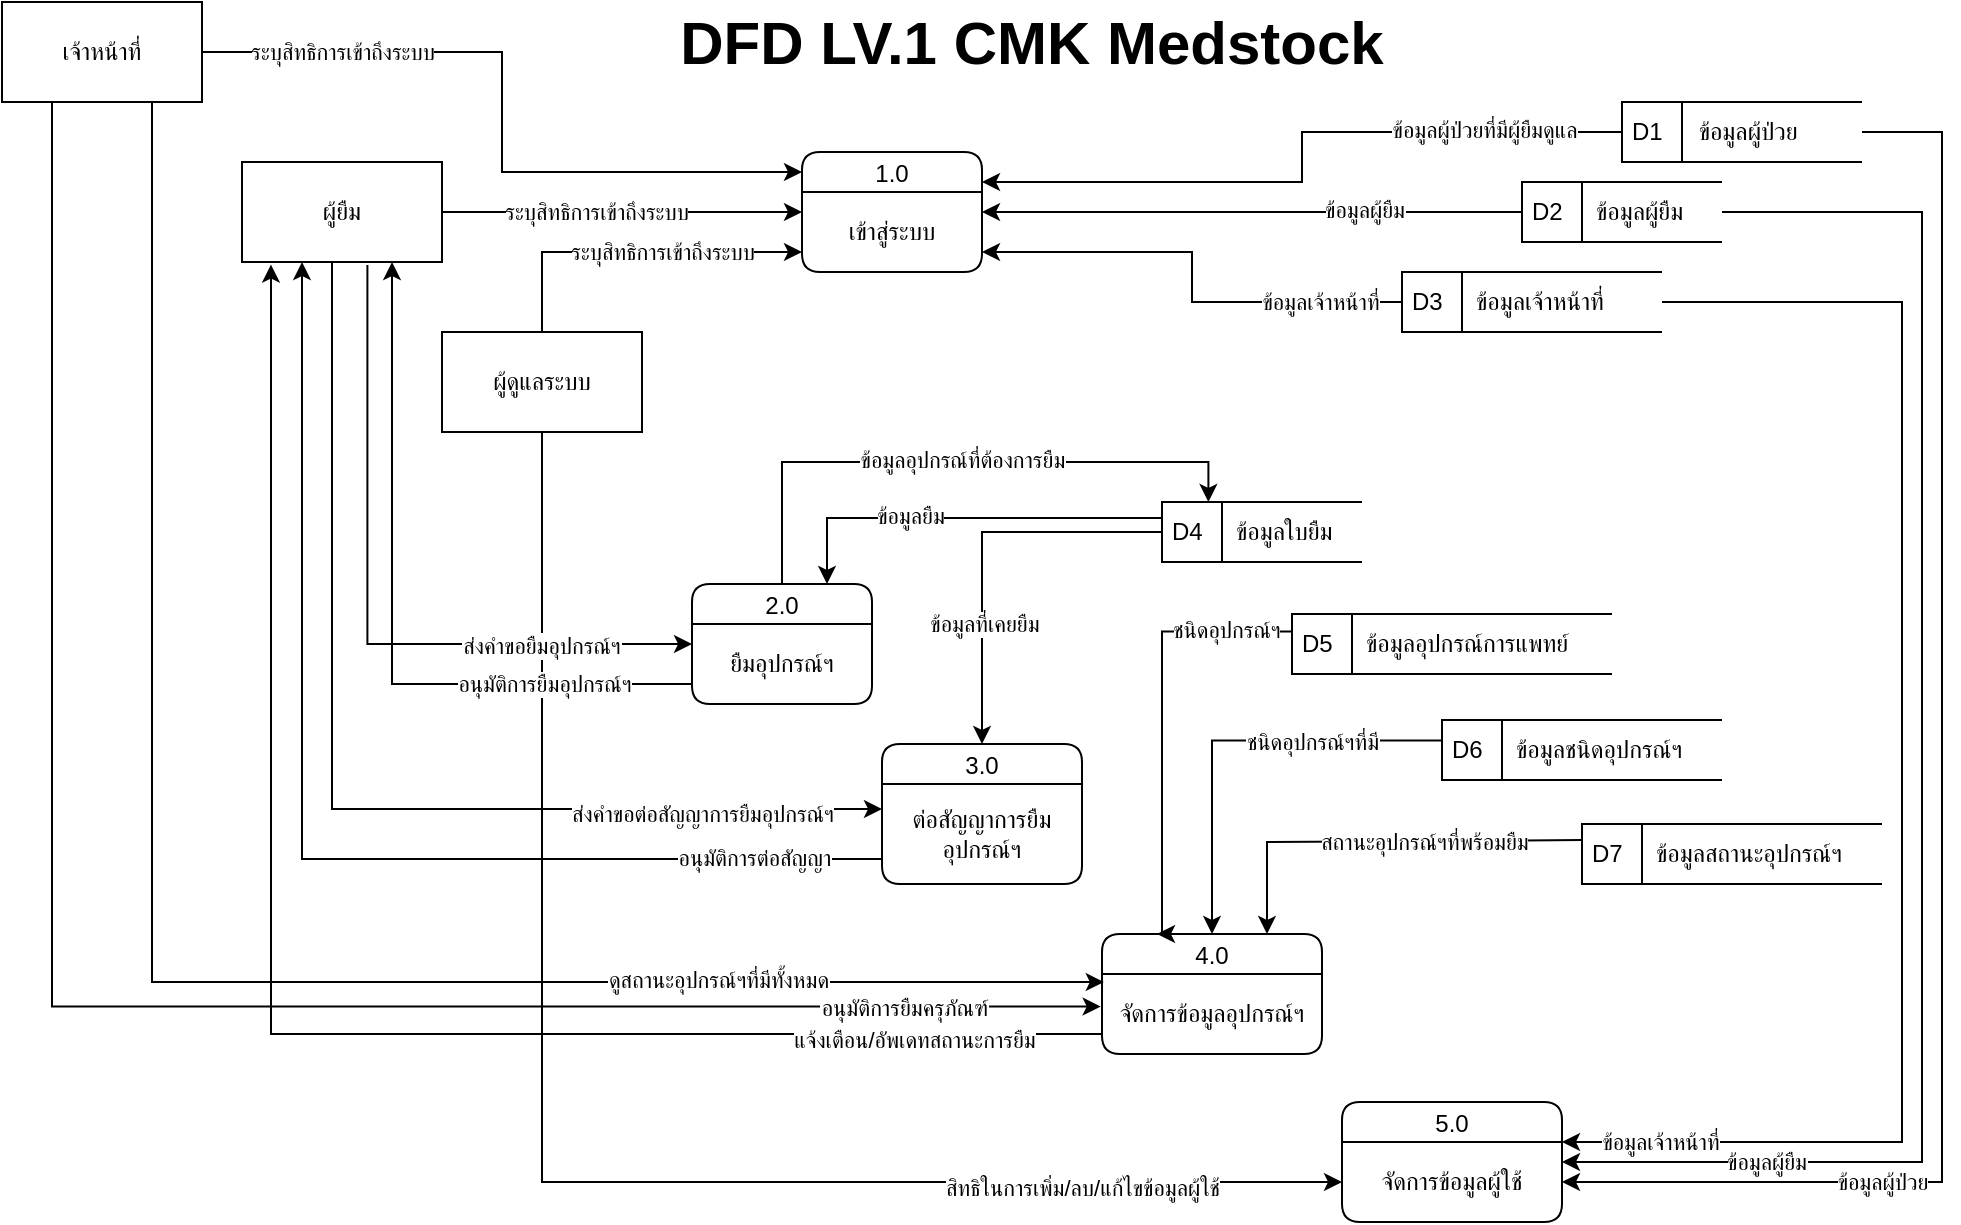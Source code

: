 <mxfile version="24.7.5">
  <diagram name="Page-1" id="hYf0ao1ysZD-FOErk_Ny">
    <mxGraphModel dx="1433" dy="810" grid="1" gridSize="10" guides="1" tooltips="1" connect="1" arrows="1" fold="1" page="1" pageScale="1" pageWidth="1169" pageHeight="827" background="none" math="0" shadow="0">
      <root>
        <mxCell id="0" />
        <mxCell id="1" parent="0" />
        <mxCell id="d85sO65Z4WPVLd-d7ofi-1" value="1.0" style="swimlane;fontStyle=0;childLayout=stackLayout;horizontal=1;startSize=20;fillColor=#ffffff;horizontalStack=0;resizeParent=1;resizeParentMax=0;resizeLast=0;collapsible=0;marginBottom=0;swimlaneFillColor=#ffffff;rounded=1;" parent="1" vertex="1">
          <mxGeometry x="510" y="115" width="90" height="60" as="geometry" />
        </mxCell>
        <mxCell id="d85sO65Z4WPVLd-d7ofi-7" value="เข้าสู่ระบบ" style="text;html=1;align=center;verticalAlign=middle;whiteSpace=wrap;rounded=0;" parent="d85sO65Z4WPVLd-d7ofi-1" vertex="1">
          <mxGeometry y="20" width="90" height="40" as="geometry" />
        </mxCell>
        <mxCell id="d85sO65Z4WPVLd-d7ofi-2" value="2.0" style="swimlane;fontStyle=0;childLayout=stackLayout;horizontal=1;startSize=20;fillColor=#ffffff;horizontalStack=0;resizeParent=1;resizeParentMax=0;resizeLast=0;collapsible=0;marginBottom=0;swimlaneFillColor=#ffffff;rounded=1;" parent="1" vertex="1">
          <mxGeometry x="455" y="331" width="90" height="60" as="geometry" />
        </mxCell>
        <mxCell id="d85sO65Z4WPVLd-d7ofi-8" value="ยืมอุปกรณ์ฯ" style="text;html=1;align=center;verticalAlign=middle;whiteSpace=wrap;rounded=0;" parent="d85sO65Z4WPVLd-d7ofi-2" vertex="1">
          <mxGeometry y="20" width="90" height="40" as="geometry" />
        </mxCell>
        <mxCell id="d85sO65Z4WPVLd-d7ofi-3" value="3.0" style="swimlane;fontStyle=0;childLayout=stackLayout;horizontal=1;startSize=20;fillColor=#ffffff;horizontalStack=0;resizeParent=1;resizeParentMax=0;resizeLast=0;collapsible=0;marginBottom=0;swimlaneFillColor=#ffffff;rounded=1;" parent="1" vertex="1">
          <mxGeometry x="550" y="411" width="100" height="70" as="geometry" />
        </mxCell>
        <mxCell id="d85sO65Z4WPVLd-d7ofi-9" value="ต่อสัญญาการยืม&lt;br&gt;อุปกรณ์ฯ" style="text;html=1;align=center;verticalAlign=middle;whiteSpace=wrap;rounded=0;" parent="d85sO65Z4WPVLd-d7ofi-3" vertex="1">
          <mxGeometry y="20" width="100" height="50" as="geometry" />
        </mxCell>
        <mxCell id="d85sO65Z4WPVLd-d7ofi-4" value="4.0" style="swimlane;fontStyle=0;childLayout=stackLayout;horizontal=1;startSize=20;fillColor=#ffffff;horizontalStack=0;resizeParent=1;resizeParentMax=0;resizeLast=0;collapsible=0;marginBottom=0;swimlaneFillColor=#ffffff;rounded=1;" parent="1" vertex="1">
          <mxGeometry x="660" y="506" width="110" height="60" as="geometry" />
        </mxCell>
        <mxCell id="d85sO65Z4WPVLd-d7ofi-10" value="จัดการข้อมูลอุปกรณ์ฯ" style="text;html=1;align=center;verticalAlign=middle;whiteSpace=wrap;rounded=0;" parent="d85sO65Z4WPVLd-d7ofi-4" vertex="1">
          <mxGeometry y="20" width="110" height="40" as="geometry" />
        </mxCell>
        <mxCell id="d85sO65Z4WPVLd-d7ofi-5" value="5.0" style="swimlane;fontStyle=0;childLayout=stackLayout;horizontal=1;startSize=20;fillColor=#ffffff;horizontalStack=0;resizeParent=1;resizeParentMax=0;resizeLast=0;collapsible=0;marginBottom=0;swimlaneFillColor=#ffffff;rounded=1;" parent="1" vertex="1">
          <mxGeometry x="780" y="590" width="110" height="60" as="geometry" />
        </mxCell>
        <mxCell id="d85sO65Z4WPVLd-d7ofi-11" value="จัดการข้อมูลผู้ใช้" style="text;html=1;align=center;verticalAlign=middle;whiteSpace=wrap;rounded=0;" parent="d85sO65Z4WPVLd-d7ofi-5" vertex="1">
          <mxGeometry y="20" width="110" height="40" as="geometry" />
        </mxCell>
        <mxCell id="d85sO65Z4WPVLd-d7ofi-58" style="edgeStyle=orthogonalEdgeStyle;rounded=0;orthogonalLoop=1;jettySize=auto;html=1;exitX=0.5;exitY=0;exitDx=0;exitDy=0;entryX=0;entryY=0.75;entryDx=0;entryDy=0;" parent="1" source="d85sO65Z4WPVLd-d7ofi-14" target="d85sO65Z4WPVLd-d7ofi-7" edge="1">
          <mxGeometry relative="1" as="geometry" />
        </mxCell>
        <mxCell id="d85sO65Z4WPVLd-d7ofi-154" value="ระบุสิทธิการเข้าถึงระบบ" style="edgeLabel;html=1;align=center;verticalAlign=middle;resizable=0;points=[];" parent="d85sO65Z4WPVLd-d7ofi-58" vertex="1" connectable="0">
          <mxGeometry x="-0.134" y="-2" relative="1" as="geometry">
            <mxPoint x="26" y="-2" as="offset" />
          </mxGeometry>
        </mxCell>
        <mxCell id="d85sO65Z4WPVLd-d7ofi-69" style="edgeStyle=orthogonalEdgeStyle;rounded=0;orthogonalLoop=1;jettySize=auto;html=1;exitX=0.5;exitY=1;exitDx=0;exitDy=0;entryX=0;entryY=0.5;entryDx=0;entryDy=0;" parent="1" source="d85sO65Z4WPVLd-d7ofi-14" target="d85sO65Z4WPVLd-d7ofi-11" edge="1">
          <mxGeometry relative="1" as="geometry" />
        </mxCell>
        <mxCell id="d85sO65Z4WPVLd-d7ofi-139" value="สิทธิในการเพิ่ม/ลบ/แก้ไขข้อมูลผู้ใช้" style="edgeLabel;html=1;align=center;verticalAlign=middle;resizable=0;points=[];" parent="d85sO65Z4WPVLd-d7ofi-69" vertex="1" connectable="0">
          <mxGeometry x="0.663" y="-3" relative="1" as="geometry">
            <mxPoint as="offset" />
          </mxGeometry>
        </mxCell>
        <mxCell id="d85sO65Z4WPVLd-d7ofi-14" value="ผู้ดูแลระบบ" style="html=1;dashed=0;whiteSpace=wrap;" parent="1" vertex="1">
          <mxGeometry x="330" y="205" width="100" height="50" as="geometry" />
        </mxCell>
        <mxCell id="d85sO65Z4WPVLd-d7ofi-52" style="edgeStyle=orthogonalEdgeStyle;rounded=0;orthogonalLoop=1;jettySize=auto;html=1;exitX=1;exitY=0.5;exitDx=0;exitDy=0;entryX=0;entryY=0.25;entryDx=0;entryDy=0;" parent="1" source="d85sO65Z4WPVLd-d7ofi-15" target="d85sO65Z4WPVLd-d7ofi-7" edge="1">
          <mxGeometry relative="1" as="geometry" />
        </mxCell>
        <mxCell id="d85sO65Z4WPVLd-d7ofi-153" value="ระบุสิทธิการเข้าถึงระบบ" style="edgeLabel;html=1;align=center;verticalAlign=middle;resizable=0;points=[];" parent="d85sO65Z4WPVLd-d7ofi-52" vertex="1" connectable="0">
          <mxGeometry x="-0.151" relative="1" as="geometry">
            <mxPoint as="offset" />
          </mxGeometry>
        </mxCell>
        <mxCell id="d85sO65Z4WPVLd-d7ofi-61" style="edgeStyle=orthogonalEdgeStyle;rounded=0;orthogonalLoop=1;jettySize=auto;html=1;exitX=0.627;exitY=1.031;exitDx=0;exitDy=0;entryX=0;entryY=0.25;entryDx=0;entryDy=0;exitPerimeter=0;" parent="1" source="d85sO65Z4WPVLd-d7ofi-15" target="d85sO65Z4WPVLd-d7ofi-8" edge="1">
          <mxGeometry relative="1" as="geometry">
            <Array as="points">
              <mxPoint x="293" y="361" />
            </Array>
          </mxGeometry>
        </mxCell>
        <mxCell id="d85sO65Z4WPVLd-d7ofi-122" value="ส่งคำขอยืมอุปกรณ์ฯ" style="edgeLabel;align=center;verticalAlign=middle;resizable=0;points=[];rotation=0;" parent="d85sO65Z4WPVLd-d7ofi-61" vertex="1" connectable="0">
          <mxGeometry x="0.306" relative="1" as="geometry">
            <mxPoint x="47" as="offset" />
          </mxGeometry>
        </mxCell>
        <mxCell id="d85sO65Z4WPVLd-d7ofi-64" style="edgeStyle=orthogonalEdgeStyle;rounded=0;orthogonalLoop=1;jettySize=auto;html=1;exitX=0.25;exitY=1;exitDx=0;exitDy=0;entryX=0;entryY=0.25;entryDx=0;entryDy=0;" parent="1" target="d85sO65Z4WPVLd-d7ofi-9" edge="1">
          <mxGeometry relative="1" as="geometry">
            <mxPoint x="270" y="170" as="sourcePoint" />
            <mxPoint x="565" y="443.5" as="targetPoint" />
            <Array as="points">
              <mxPoint x="275" y="170" />
              <mxPoint x="275" y="444" />
            </Array>
          </mxGeometry>
        </mxCell>
        <mxCell id="d85sO65Z4WPVLd-d7ofi-120" value="ส่งคำขอต่อสัญญาการยืมอุปกรณ์ฯ" style="edgeLabel;html=1;align=center;verticalAlign=middle;resizable=0;points=[];" parent="d85sO65Z4WPVLd-d7ofi-64" vertex="1" connectable="0">
          <mxGeometry x="0.736" y="-2" relative="1" as="geometry">
            <mxPoint x="-17" as="offset" />
          </mxGeometry>
        </mxCell>
        <mxCell id="d85sO65Z4WPVLd-d7ofi-15" value="ผู้ยืม" style="html=1;dashed=0;whiteSpace=wrap;" parent="1" vertex="1">
          <mxGeometry x="230" y="120" width="100" height="50" as="geometry" />
        </mxCell>
        <mxCell id="d85sO65Z4WPVLd-d7ofi-100" style="edgeStyle=orthogonalEdgeStyle;rounded=0;orthogonalLoop=1;jettySize=auto;html=1;exitX=0.25;exitY=1;exitDx=0;exitDy=0;entryX=-0.006;entryY=0.407;entryDx=0;entryDy=0;entryPerimeter=0;" parent="1" source="d85sO65Z4WPVLd-d7ofi-17" target="d85sO65Z4WPVLd-d7ofi-10" edge="1">
          <mxGeometry relative="1" as="geometry">
            <mxPoint x="769" y="610" as="targetPoint" />
          </mxGeometry>
        </mxCell>
        <mxCell id="d85sO65Z4WPVLd-d7ofi-133" value="อนุมัติการยืมครุภัณฑ์" style="edgeLabel;align=center;verticalAlign=middle;resizable=0;points=[];" parent="d85sO65Z4WPVLd-d7ofi-100" vertex="1" connectable="0">
          <mxGeometry x="0.799" relative="1" as="geometry">
            <mxPoint as="offset" />
          </mxGeometry>
        </mxCell>
        <mxCell id="d85sO65Z4WPVLd-d7ofi-101" style="edgeStyle=orthogonalEdgeStyle;rounded=0;orthogonalLoop=1;jettySize=auto;html=1;exitX=0.75;exitY=1;exitDx=0;exitDy=0;entryX=0.008;entryY=0.106;entryDx=0;entryDy=0;entryPerimeter=0;" parent="1" source="d85sO65Z4WPVLd-d7ofi-17" target="d85sO65Z4WPVLd-d7ofi-10" edge="1">
          <mxGeometry relative="1" as="geometry">
            <Array as="points">
              <mxPoint x="185" y="530" />
              <mxPoint x="661" y="530" />
            </Array>
          </mxGeometry>
        </mxCell>
        <mxCell id="d85sO65Z4WPVLd-d7ofi-156" value="ดูสถานะอุปกรณ์ฯที่มีทั้งหมด" style="edgeLabel;html=1;align=center;verticalAlign=middle;resizable=0;points=[];" parent="d85sO65Z4WPVLd-d7ofi-101" vertex="1" connectable="0">
          <mxGeometry x="0.577" y="-3" relative="1" as="geometry">
            <mxPoint y="-4" as="offset" />
          </mxGeometry>
        </mxCell>
        <mxCell id="d85sO65Z4WPVLd-d7ofi-17" value="เจ้าหน้าที่" style="html=1;dashed=0;whiteSpace=wrap;" parent="1" vertex="1">
          <mxGeometry x="110" y="40" width="100" height="50" as="geometry" />
        </mxCell>
        <mxCell id="d85sO65Z4WPVLd-d7ofi-55" style="edgeStyle=orthogonalEdgeStyle;rounded=0;orthogonalLoop=1;jettySize=auto;html=1;exitX=0;exitY=0.5;exitDx=0;exitDy=0;entryX=1;entryY=0.25;entryDx=0;entryDy=0;" parent="1" source="d85sO65Z4WPVLd-d7ofi-18" target="d85sO65Z4WPVLd-d7ofi-1" edge="1">
          <mxGeometry relative="1" as="geometry" />
        </mxCell>
        <mxCell id="d85sO65Z4WPVLd-d7ofi-157" value="ข้อมูลผู้ป่วยที่มีผู้ยืมดูแล" style="edgeLabel;html=1;align=center;verticalAlign=middle;resizable=0;points=[];" parent="d85sO65Z4WPVLd-d7ofi-55" vertex="1" connectable="0">
          <mxGeometry x="-0.64" y="-3" relative="1" as="geometry">
            <mxPoint x="-7" y="2" as="offset" />
          </mxGeometry>
        </mxCell>
        <mxCell id="d85sO65Z4WPVLd-d7ofi-83" style="edgeStyle=orthogonalEdgeStyle;rounded=0;orthogonalLoop=1;jettySize=auto;html=1;exitX=1;exitY=0.5;exitDx=0;exitDy=0;entryX=1;entryY=0.5;entryDx=0;entryDy=0;" parent="1" source="d85sO65Z4WPVLd-d7ofi-18" target="d85sO65Z4WPVLd-d7ofi-11" edge="1">
          <mxGeometry relative="1" as="geometry">
            <Array as="points">
              <mxPoint x="1080" y="105" />
              <mxPoint x="1080" y="630" />
            </Array>
          </mxGeometry>
        </mxCell>
        <mxCell id="d85sO65Z4WPVLd-d7ofi-138" value="ข้อมูลผู้ป่วย" style="edgeLabel;html=1;align=center;verticalAlign=middle;resizable=0;points=[];" parent="d85sO65Z4WPVLd-d7ofi-83" vertex="1" connectable="0">
          <mxGeometry x="0.593" y="-1" relative="1" as="geometry">
            <mxPoint x="6" y="1" as="offset" />
          </mxGeometry>
        </mxCell>
        <mxCell id="d85sO65Z4WPVLd-d7ofi-18" value="D1&lt;span style=&quot;white-space: pre;&quot;&gt;&#x9;&lt;/span&gt;&amp;nbsp; ข้อมูลผู้ป่วย" style="html=1;dashed=0;whiteSpace=wrap;shape=mxgraph.dfd.dataStoreID;align=left;spacingLeft=3;points=[[0,0],[0.5,0],[1,0],[0,0.5],[1,0.5],[0,1],[0.5,1],[1,1]];strokeColor=default;shadow=0;verticalAlign=middle;fontFamily=Helvetica;fontSize=12;fontColor=default;fillColor=default;" parent="1" vertex="1">
          <mxGeometry x="920" y="90" width="120" height="30" as="geometry" />
        </mxCell>
        <mxCell id="d85sO65Z4WPVLd-d7ofi-66" style="edgeStyle=orthogonalEdgeStyle;rounded=0;orthogonalLoop=1;jettySize=auto;html=1;exitX=0;exitY=0.291;exitDx=0;exitDy=0;entryX=0.25;entryY=0;entryDx=0;entryDy=0;exitPerimeter=0;" parent="1" source="d85sO65Z4WPVLd-d7ofi-27" target="d85sO65Z4WPVLd-d7ofi-4" edge="1">
          <mxGeometry relative="1" as="geometry">
            <Array as="points">
              <mxPoint x="690" y="355" />
              <mxPoint x="690" y="506" />
            </Array>
          </mxGeometry>
        </mxCell>
        <mxCell id="d85sO65Z4WPVLd-d7ofi-155" value="ชนิดอุปกรณ์ฯ" style="edgeLabel;html=1;align=center;verticalAlign=middle;resizable=0;points=[];" parent="d85sO65Z4WPVLd-d7ofi-66" vertex="1" connectable="0">
          <mxGeometry x="-0.64" y="-1" relative="1" as="geometry">
            <mxPoint x="6" as="offset" />
          </mxGeometry>
        </mxCell>
        <mxCell id="d85sO65Z4WPVLd-d7ofi-27" value="D5&amp;nbsp; &amp;nbsp; &amp;nbsp;ข้อมูลอุปกรณ์การแพทย์" style="html=1;dashed=0;whiteSpace=wrap;shape=mxgraph.dfd.dataStoreID;align=left;spacingLeft=3;points=[[0,0],[0.5,0],[1,0],[0,0.5],[1,0.5],[0,1],[0.5,1],[1,1]];strokeColor=default;" parent="1" vertex="1">
          <mxGeometry x="755" y="346" width="160" height="30" as="geometry" />
        </mxCell>
        <mxCell id="d85sO65Z4WPVLd-d7ofi-56" style="edgeStyle=orthogonalEdgeStyle;rounded=0;orthogonalLoop=1;jettySize=auto;html=1;entryX=1;entryY=0.25;entryDx=0;entryDy=0;" parent="1" source="d85sO65Z4WPVLd-d7ofi-30" target="d85sO65Z4WPVLd-d7ofi-7" edge="1">
          <mxGeometry relative="1" as="geometry" />
        </mxCell>
        <mxCell id="d85sO65Z4WPVLd-d7ofi-158" value="ข้อมูลผู้ยืม" style="edgeLabel;html=1;align=center;verticalAlign=middle;resizable=0;points=[];" parent="d85sO65Z4WPVLd-d7ofi-56" vertex="1" connectable="0">
          <mxGeometry x="-0.411" y="-1" relative="1" as="geometry">
            <mxPoint as="offset" />
          </mxGeometry>
        </mxCell>
        <mxCell id="d85sO65Z4WPVLd-d7ofi-78" style="edgeStyle=orthogonalEdgeStyle;rounded=0;orthogonalLoop=1;jettySize=auto;html=1;exitX=1;exitY=0.5;exitDx=0;exitDy=0;entryX=1;entryY=0.25;entryDx=0;entryDy=0;" parent="1" source="d85sO65Z4WPVLd-d7ofi-30" target="d85sO65Z4WPVLd-d7ofi-11" edge="1">
          <mxGeometry relative="1" as="geometry">
            <Array as="points">
              <mxPoint x="1070" y="145" />
              <mxPoint x="1070" y="620" />
            </Array>
          </mxGeometry>
        </mxCell>
        <mxCell id="d85sO65Z4WPVLd-d7ofi-137" value="ข้อมูลผู้ยืม" style="edgeLabel;html=1;align=center;verticalAlign=middle;resizable=0;points=[];" parent="d85sO65Z4WPVLd-d7ofi-78" vertex="1" connectable="0">
          <mxGeometry x="0.667" y="-1" relative="1" as="geometry">
            <mxPoint x="-24" y="1" as="offset" />
          </mxGeometry>
        </mxCell>
        <mxCell id="d85sO65Z4WPVLd-d7ofi-30" value="D2&amp;nbsp; &amp;nbsp; &amp;nbsp;ข้อมูลผู้ยืม" style="html=1;dashed=0;whiteSpace=wrap;shape=mxgraph.dfd.dataStoreID;align=left;spacingLeft=3;points=[[0,0],[0.5,0],[1,0],[0,0.5],[1,0.5],[0,1],[0.5,1],[1,1]];" parent="1" vertex="1">
          <mxGeometry x="870" y="130" width="100" height="30" as="geometry" />
        </mxCell>
        <mxCell id="d85sO65Z4WPVLd-d7ofi-57" style="edgeStyle=orthogonalEdgeStyle;rounded=0;orthogonalLoop=1;jettySize=auto;html=1;exitX=0;exitY=0.5;exitDx=0;exitDy=0;entryX=1;entryY=0.75;entryDx=0;entryDy=0;" parent="1" source="d85sO65Z4WPVLd-d7ofi-31" target="d85sO65Z4WPVLd-d7ofi-7" edge="1">
          <mxGeometry relative="1" as="geometry" />
        </mxCell>
        <mxCell id="d85sO65Z4WPVLd-d7ofi-159" value="ข้อมูลเจ้าหน้าที่" style="edgeLabel;html=1;align=center;verticalAlign=middle;resizable=0;points=[];" parent="d85sO65Z4WPVLd-d7ofi-57" vertex="1" connectable="0">
          <mxGeometry x="-0.647" relative="1" as="geometry">
            <mxPoint as="offset" />
          </mxGeometry>
        </mxCell>
        <mxCell id="d85sO65Z4WPVLd-d7ofi-82" style="edgeStyle=orthogonalEdgeStyle;rounded=0;orthogonalLoop=1;jettySize=auto;html=1;exitX=1;exitY=0.5;exitDx=0;exitDy=0;entryX=1;entryY=0;entryDx=0;entryDy=0;" parent="1" source="d85sO65Z4WPVLd-d7ofi-31" target="d85sO65Z4WPVLd-d7ofi-11" edge="1">
          <mxGeometry relative="1" as="geometry">
            <Array as="points">
              <mxPoint x="1060" y="190" />
              <mxPoint x="1060" y="610" />
            </Array>
          </mxGeometry>
        </mxCell>
        <mxCell id="d85sO65Z4WPVLd-d7ofi-136" value="ข้อมูลเจ้าหน้าที่" style="edgeLabel;html=1;align=center;verticalAlign=middle;resizable=0;points=[];" parent="d85sO65Z4WPVLd-d7ofi-82" vertex="1" connectable="0">
          <mxGeometry x="0.835" y="2" relative="1" as="geometry">
            <mxPoint x="-10" y="-2" as="offset" />
          </mxGeometry>
        </mxCell>
        <mxCell id="d85sO65Z4WPVLd-d7ofi-31" value="D3&amp;nbsp; &amp;nbsp; &amp;nbsp;ข้อมูลเจ้าหน้าที่" style="html=1;dashed=0;whiteSpace=wrap;shape=mxgraph.dfd.dataStoreID;align=left;spacingLeft=3;points=[[0,0],[0.5,0],[1,0],[0,0.5],[1,0.5],[0,1],[0.5,1],[1,1]];" parent="1" vertex="1">
          <mxGeometry x="810" y="175" width="130" height="30" as="geometry" />
        </mxCell>
        <mxCell id="d85sO65Z4WPVLd-d7ofi-73" style="edgeStyle=orthogonalEdgeStyle;rounded=0;orthogonalLoop=1;jettySize=auto;html=1;exitX=0;exitY=0.5;exitDx=0;exitDy=0;entryX=0.5;entryY=0;entryDx=0;entryDy=0;" parent="1" source="d85sO65Z4WPVLd-d7ofi-32" target="d85sO65Z4WPVLd-d7ofi-3" edge="1">
          <mxGeometry relative="1" as="geometry">
            <Array as="points">
              <mxPoint x="600" y="305" />
            </Array>
          </mxGeometry>
        </mxCell>
        <mxCell id="d85sO65Z4WPVLd-d7ofi-147" value="ข้อมูลที่เคยยืม" style="edgeLabel;html=1;align=center;verticalAlign=middle;resizable=0;points=[];" parent="d85sO65Z4WPVLd-d7ofi-73" vertex="1" connectable="0">
          <mxGeometry x="-0.535" relative="1" as="geometry">
            <mxPoint x="-44" y="46" as="offset" />
          </mxGeometry>
        </mxCell>
        <mxCell id="d85sO65Z4WPVLd-d7ofi-144" style="edgeStyle=orthogonalEdgeStyle;rounded=0;orthogonalLoop=1;jettySize=auto;html=1;exitX=0.001;exitY=0.266;exitDx=0;exitDy=0;entryX=0.75;entryY=0;entryDx=0;entryDy=0;exitPerimeter=0;" parent="1" source="d85sO65Z4WPVLd-d7ofi-32" target="d85sO65Z4WPVLd-d7ofi-2" edge="1">
          <mxGeometry relative="1" as="geometry">
            <Array as="points">
              <mxPoint x="523" y="298" />
            </Array>
          </mxGeometry>
        </mxCell>
        <mxCell id="d85sO65Z4WPVLd-d7ofi-145" value="ข้อมูลยืม" style="edgeLabel;html=1;align=center;verticalAlign=middle;resizable=0;points=[];" parent="d85sO65Z4WPVLd-d7ofi-144" vertex="1" connectable="0">
          <mxGeometry x="0.261" y="-1" relative="1" as="geometry">
            <mxPoint as="offset" />
          </mxGeometry>
        </mxCell>
        <mxCell id="d85sO65Z4WPVLd-d7ofi-32" value="D4&amp;nbsp; &amp;nbsp; &amp;nbsp;ข้อมูลใบยืม" style="html=1;dashed=0;whiteSpace=wrap;shape=mxgraph.dfd.dataStoreID;align=left;spacingLeft=3;points=[[0,0],[0.5,0],[1,0],[0,0.5],[1,0.5],[0,1],[0.5,1],[1,1]];" parent="1" vertex="1">
          <mxGeometry x="690" y="290" width="100" height="30" as="geometry" />
        </mxCell>
        <mxCell id="d85sO65Z4WPVLd-d7ofi-67" style="edgeStyle=orthogonalEdgeStyle;rounded=0;orthogonalLoop=1;jettySize=auto;html=1;exitX=0;exitY=0.342;exitDx=0;exitDy=0;exitPerimeter=0;" parent="1" source="d85sO65Z4WPVLd-d7ofi-33" target="d85sO65Z4WPVLd-d7ofi-4" edge="1">
          <mxGeometry relative="1" as="geometry">
            <Array as="points">
              <mxPoint x="715" y="409" />
            </Array>
          </mxGeometry>
        </mxCell>
        <mxCell id="d85sO65Z4WPVLd-d7ofi-149" value="ชนิดอุปกรณ์ฯที่มี" style="edgeLabel;html=1;align=center;verticalAlign=middle;resizable=0;points=[];" parent="d85sO65Z4WPVLd-d7ofi-67" vertex="1" connectable="0">
          <mxGeometry x="-0.271" relative="1" as="geometry">
            <mxPoint x="12" as="offset" />
          </mxGeometry>
        </mxCell>
        <mxCell id="d85sO65Z4WPVLd-d7ofi-33" value="D6&amp;nbsp; &amp;nbsp; &amp;nbsp;ข้อมูลชนิดอุปกรณ์ฯ" style="html=1;dashed=0;whiteSpace=wrap;shape=mxgraph.dfd.dataStoreID;align=left;spacingLeft=3;points=[[0,0],[0.5,0],[1,0],[0,0.5],[1,0.5],[0,1],[0.5,1],[1,1]];" parent="1" vertex="1">
          <mxGeometry x="830" y="399" width="140" height="30" as="geometry" />
        </mxCell>
        <mxCell id="d85sO65Z4WPVLd-d7ofi-68" style="edgeStyle=orthogonalEdgeStyle;rounded=0;orthogonalLoop=1;jettySize=auto;html=1;exitX=0;exitY=0.268;exitDx=0;exitDy=0;entryX=0.75;entryY=0;entryDx=0;entryDy=0;exitPerimeter=0;" parent="1" source="d85sO65Z4WPVLd-d7ofi-34" target="d85sO65Z4WPVLd-d7ofi-4" edge="1">
          <mxGeometry relative="1" as="geometry">
            <Array as="points">
              <mxPoint x="743" y="460" />
            </Array>
          </mxGeometry>
        </mxCell>
        <mxCell id="d85sO65Z4WPVLd-d7ofi-148" value="สถานะอุปกรณ์ฯที่พร้อมยืม" style="edgeLabel;html=1;align=center;verticalAlign=middle;resizable=0;points=[];" parent="d85sO65Z4WPVLd-d7ofi-68" vertex="1" connectable="0">
          <mxGeometry x="0.096" y="2" relative="1" as="geometry">
            <mxPoint x="32" y="-2" as="offset" />
          </mxGeometry>
        </mxCell>
        <mxCell id="d85sO65Z4WPVLd-d7ofi-34" value="D7&amp;nbsp; &amp;nbsp; &amp;nbsp;ข้อมูลสถานะอุปกรณ์ฯ" style="html=1;dashed=0;whiteSpace=wrap;shape=mxgraph.dfd.dataStoreID;align=left;spacingLeft=3;points=[[0,0],[0.5,0],[1,0],[0,0.5],[1,0.5],[0,1],[0.5,1],[1,1]];" parent="1" vertex="1">
          <mxGeometry x="900" y="451" width="150" height="30" as="geometry" />
        </mxCell>
        <mxCell id="d85sO65Z4WPVLd-d7ofi-46" style="edgeStyle=orthogonalEdgeStyle;rounded=0;orthogonalLoop=1;jettySize=auto;html=1;exitX=1;exitY=0.5;exitDx=0;exitDy=0;entryX=0;entryY=0.167;entryDx=0;entryDy=0;entryPerimeter=0;" parent="1" source="d85sO65Z4WPVLd-d7ofi-17" target="d85sO65Z4WPVLd-d7ofi-1" edge="1">
          <mxGeometry relative="1" as="geometry" />
        </mxCell>
        <mxCell id="d85sO65Z4WPVLd-d7ofi-152" value="ระบุสิทธิการเข้าถึงระบบ" style="edgeLabel;html=1;align=center;verticalAlign=middle;resizable=0;points=[];" parent="d85sO65Z4WPVLd-d7ofi-46" vertex="1" connectable="0">
          <mxGeometry x="0.52" y="-2" relative="1" as="geometry">
            <mxPoint x="-144" y="-62" as="offset" />
          </mxGeometry>
        </mxCell>
        <mxCell id="d85sO65Z4WPVLd-d7ofi-63" value="&lt;b&gt;&lt;font style=&quot;font-size: 30px;&quot;&gt;DFD LV.1 CMK Medstock&lt;/font&gt;&lt;/b&gt;" style="text;html=1;align=center;verticalAlign=middle;whiteSpace=wrap;rounded=0;" parent="1" vertex="1">
          <mxGeometry x="420" y="40" width="410" height="40" as="geometry" />
        </mxCell>
        <mxCell id="d85sO65Z4WPVLd-d7ofi-85" style="edgeStyle=orthogonalEdgeStyle;rounded=0;orthogonalLoop=1;jettySize=auto;html=1;exitX=0;exitY=0.75;exitDx=0;exitDy=0;entryX=0.75;entryY=1;entryDx=0;entryDy=0;" parent="1" source="d85sO65Z4WPVLd-d7ofi-8" target="d85sO65Z4WPVLd-d7ofi-15" edge="1">
          <mxGeometry relative="1" as="geometry" />
        </mxCell>
        <mxCell id="d85sO65Z4WPVLd-d7ofi-123" value="อนุมัติการยืมอุปกรณ์ฯ" style="edgeLabel;html=1;align=center;verticalAlign=middle;resizable=0;points=[];" parent="d85sO65Z4WPVLd-d7ofi-85" vertex="1" connectable="0">
          <mxGeometry x="-0.453" relative="1" as="geometry">
            <mxPoint x="24" as="offset" />
          </mxGeometry>
        </mxCell>
        <mxCell id="d85sO65Z4WPVLd-d7ofi-86" style="edgeStyle=orthogonalEdgeStyle;rounded=0;orthogonalLoop=1;jettySize=auto;html=1;exitX=0;exitY=0.75;exitDx=0;exitDy=0;" parent="1" source="d85sO65Z4WPVLd-d7ofi-9" edge="1">
          <mxGeometry relative="1" as="geometry">
            <mxPoint x="260" y="170" as="targetPoint" />
            <Array as="points">
              <mxPoint x="260" y="469" />
              <mxPoint x="260" y="171" />
            </Array>
          </mxGeometry>
        </mxCell>
        <mxCell id="d85sO65Z4WPVLd-d7ofi-119" value="อนุมัติการต่อสัญญา" style="edgeLabel;html=1;align=center;verticalAlign=middle;resizable=0;points=[];" parent="d85sO65Z4WPVLd-d7ofi-86" vertex="1" connectable="0">
          <mxGeometry x="-0.781" y="-1" relative="1" as="geometry">
            <mxPoint as="offset" />
          </mxGeometry>
        </mxCell>
        <mxCell id="d85sO65Z4WPVLd-d7ofi-108" style="edgeStyle=orthogonalEdgeStyle;rounded=0;orthogonalLoop=1;jettySize=auto;html=1;exitX=0;exitY=0.75;exitDx=0;exitDy=0;entryX=0.145;entryY=1.026;entryDx=0;entryDy=0;entryPerimeter=0;" parent="1" source="d85sO65Z4WPVLd-d7ofi-10" target="d85sO65Z4WPVLd-d7ofi-15" edge="1">
          <mxGeometry relative="1" as="geometry">
            <mxPoint x="769" y="630" as="sourcePoint" />
          </mxGeometry>
        </mxCell>
        <mxCell id="d85sO65Z4WPVLd-d7ofi-130" value="แจ้งเตือน/อัพเดทสถานะการยืม" style="edgeLabel;html=1;align=center;verticalAlign=middle;resizable=0;points=[];" parent="d85sO65Z4WPVLd-d7ofi-108" vertex="1" connectable="0">
          <mxGeometry x="-0.846" y="3" relative="1" as="geometry">
            <mxPoint x="-33" as="offset" />
          </mxGeometry>
        </mxCell>
        <mxCell id="d85sO65Z4WPVLd-d7ofi-143" style="edgeStyle=orthogonalEdgeStyle;rounded=0;orthogonalLoop=1;jettySize=auto;html=1;exitX=0.5;exitY=0;exitDx=0;exitDy=0;entryX=0.232;entryY=0;entryDx=0;entryDy=0;entryPerimeter=0;" parent="1" source="d85sO65Z4WPVLd-d7ofi-2" target="d85sO65Z4WPVLd-d7ofi-32" edge="1">
          <mxGeometry relative="1" as="geometry" />
        </mxCell>
        <mxCell id="d85sO65Z4WPVLd-d7ofi-146" value="ข้อมูลอุปกรณ์ที่ต้องการยืม" style="edgeLabel;html=1;align=center;verticalAlign=middle;resizable=0;points=[];" parent="d85sO65Z4WPVLd-d7ofi-143" vertex="1" connectable="0">
          <mxGeometry x="0.023" y="1" relative="1" as="geometry">
            <mxPoint as="offset" />
          </mxGeometry>
        </mxCell>
      </root>
    </mxGraphModel>
  </diagram>
</mxfile>
